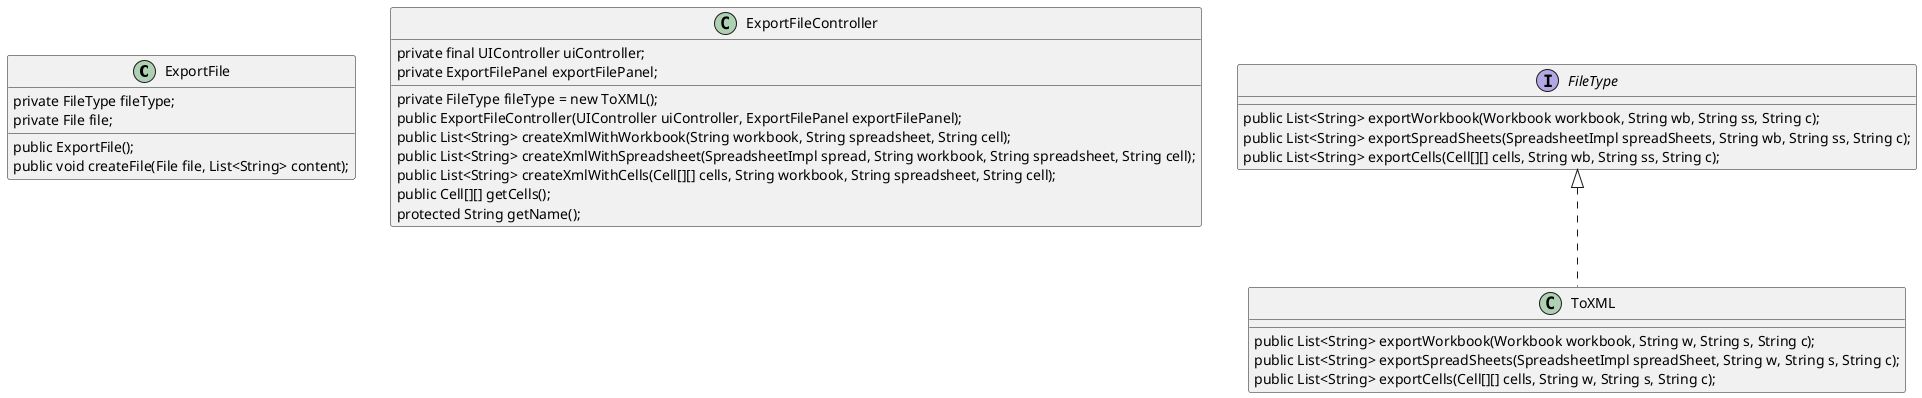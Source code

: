 @startuml doc-files/lang08.1_Class_Diagram.png

class ExportFile
    
class ExportFile {
    private FileType fileType;
    private File file;
    
    public ExportFile();
    public void createFile(File file, List<String> content);
}

class ExportFileController

class ExportFileController {    
    private final UIController uiController;
    private FileType fileType = new ToXML();
    private ExportFilePanel exportFilePanel;
    
    public ExportFileController(UIController uiController, ExportFilePanel exportFilePanel);
    public List<String> createXmlWithWorkbook(String workbook, String spreadsheet, String cell);
    public List<String> createXmlWithSpreadsheet(SpreadsheetImpl spread, String workbook, String spreadsheet, String cell);
    public List<String> createXmlWithCells(Cell[][] cells, String workbook, String spreadsheet, String cell);
    public Cell[][] getCells();
    protected String getName();
}

interface FileType

interface FileType {
    
    public List<String> exportWorkbook(Workbook workbook, String wb, String ss, String c);
    public List<String> exportSpreadSheets(SpreadsheetImpl spreadSheets, String wb, String ss, String c);
    public List<String> exportCells(Cell[][] cells, String wb, String ss, String c);
}

class ToXML

class ToXML implements FileType {

    public List<String> exportWorkbook(Workbook workbook, String w, String s, String c);
    public List<String> exportSpreadSheets(SpreadsheetImpl spreadSheet, String w, String s, String c);
    public List<String> exportCells(Cell[][] cells, String w, String s, String c);
}

@enduml